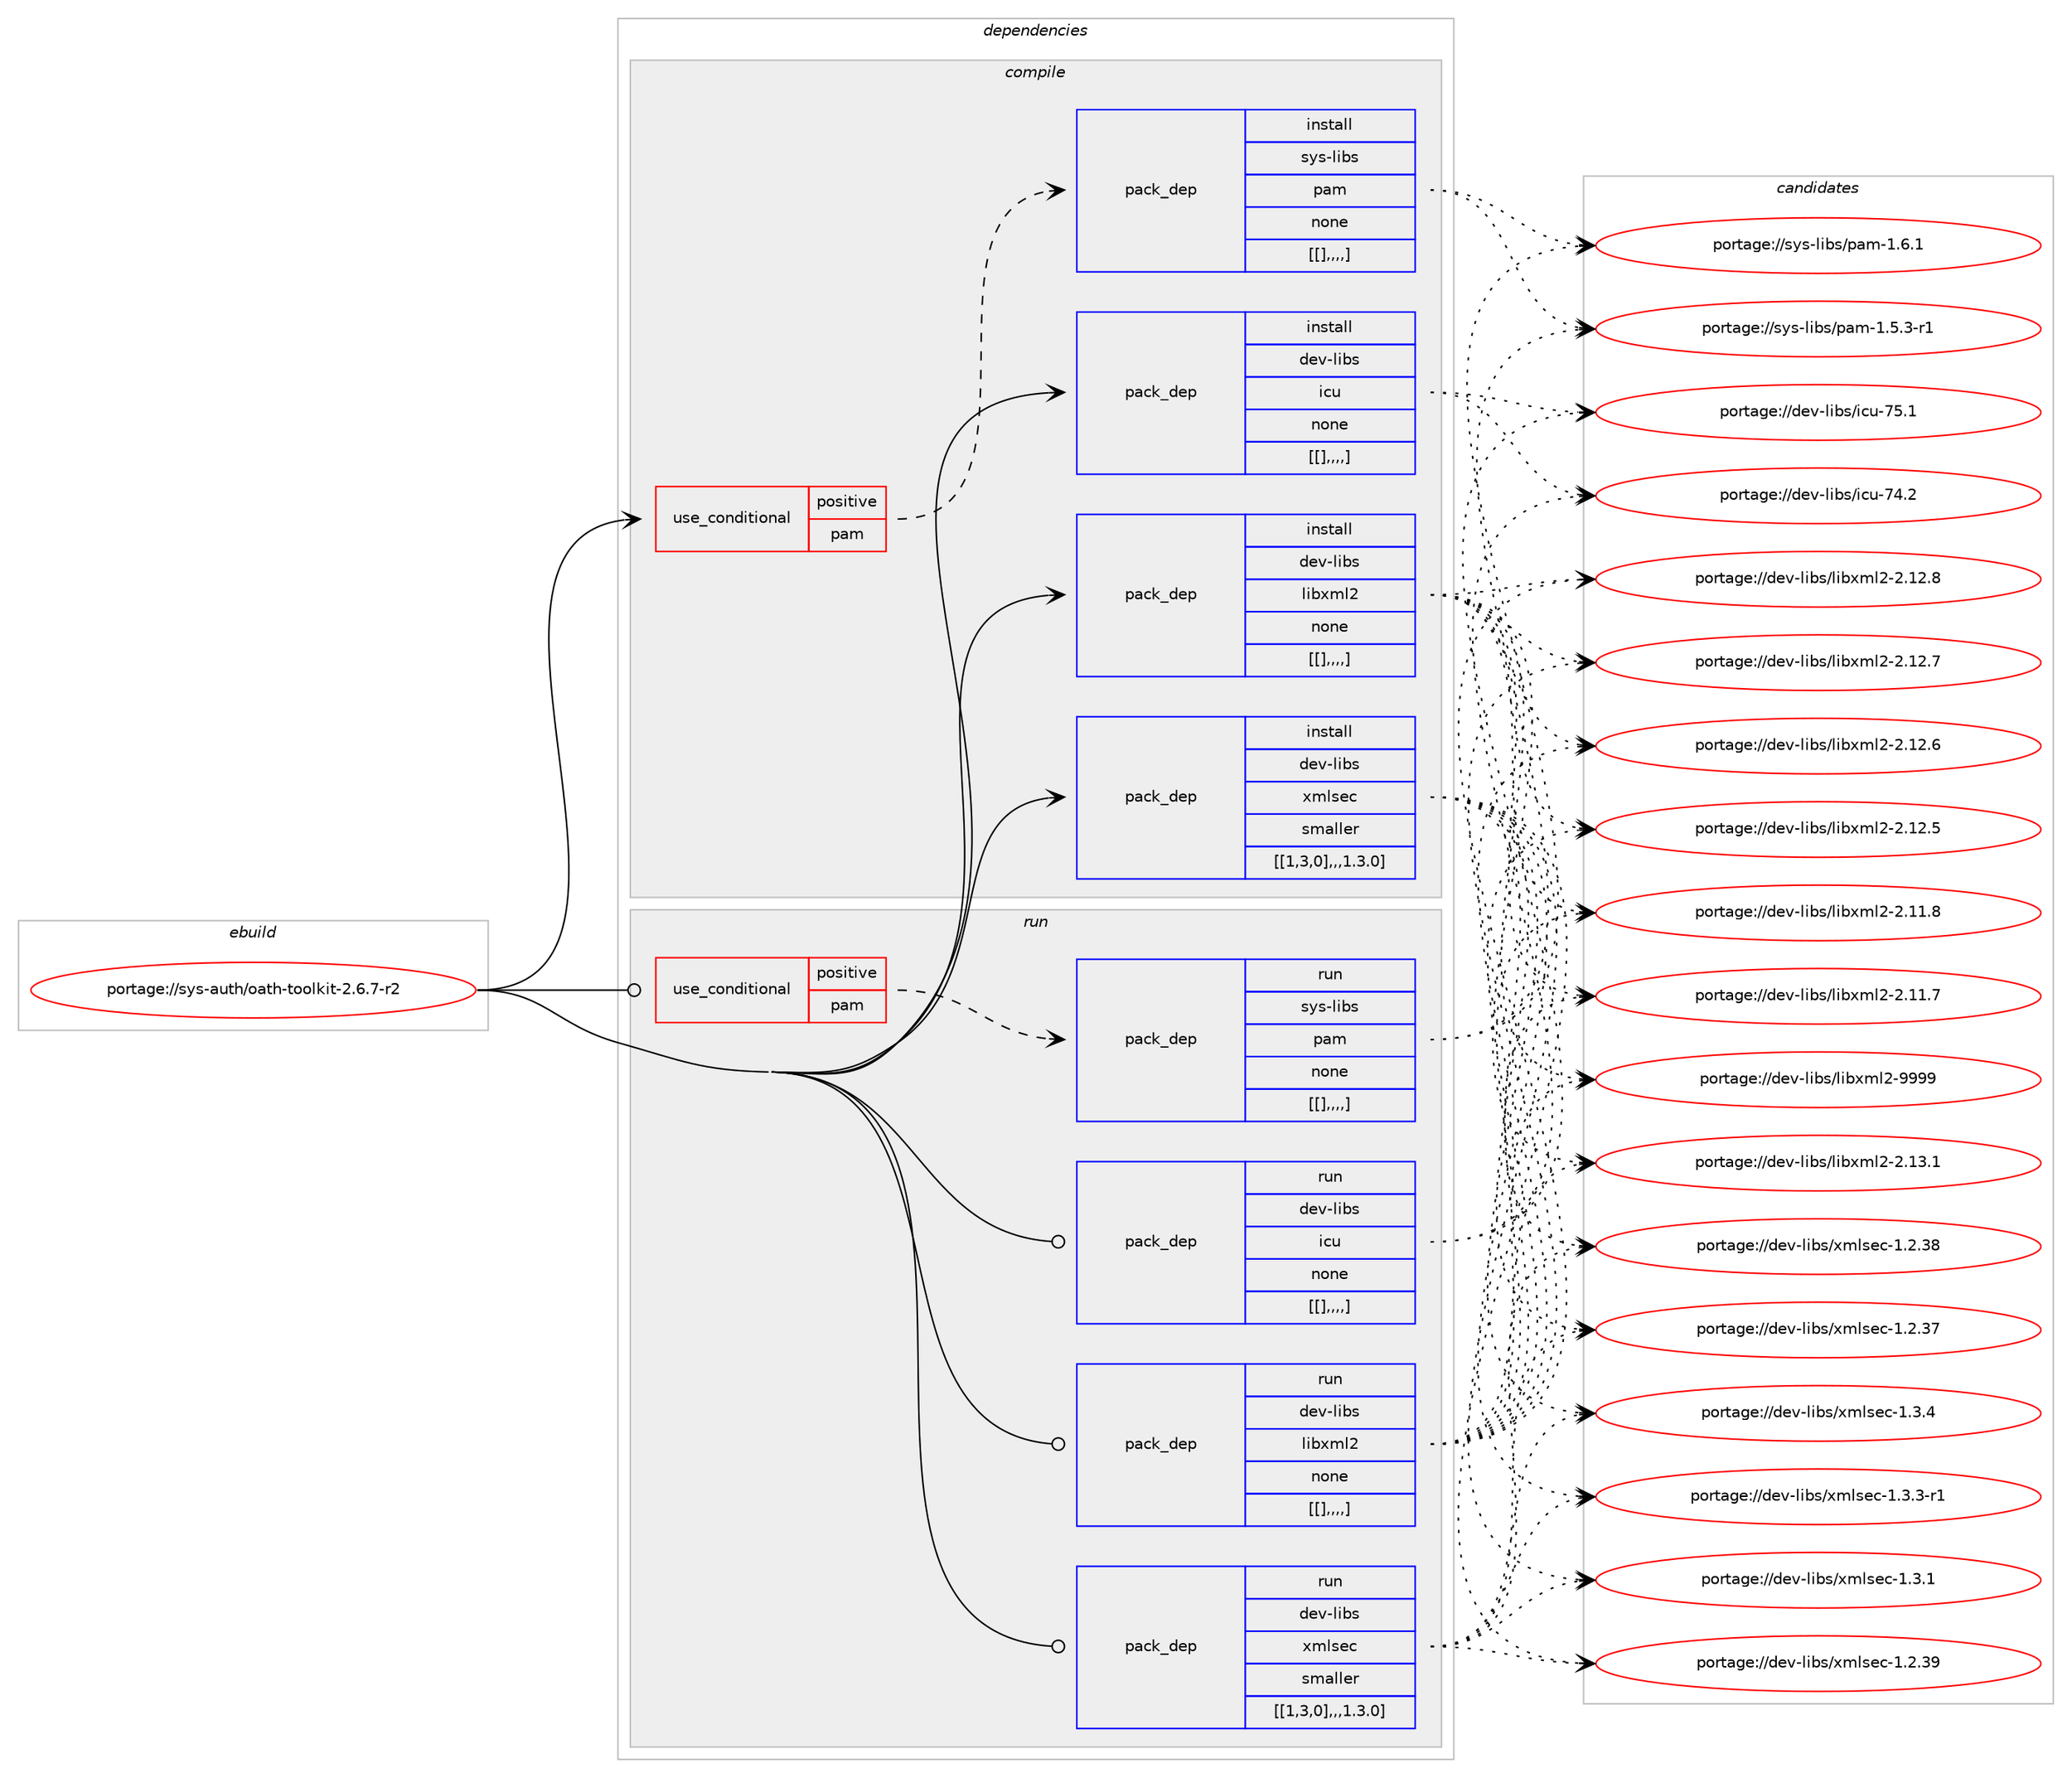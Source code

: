 digraph prolog {

# *************
# Graph options
# *************

newrank=true;
concentrate=true;
compound=true;
graph [rankdir=LR,fontname=Helvetica,fontsize=10,ranksep=1.5];#, ranksep=2.5, nodesep=0.2];
edge  [arrowhead=vee];
node  [fontname=Helvetica,fontsize=10];

# **********
# The ebuild
# **********

subgraph cluster_leftcol {
color=gray;
label=<<i>ebuild</i>>;
id [label="portage://sys-auth/oath-toolkit-2.6.7-r2", color=red, width=4, href="../sys-auth/oath-toolkit-2.6.7-r2.svg"];
}

# ****************
# The dependencies
# ****************

subgraph cluster_midcol {
color=gray;
label=<<i>dependencies</i>>;
subgraph cluster_compile {
fillcolor="#eeeeee";
style=filled;
label=<<i>compile</i>>;
subgraph cond117398 {
dependency443605 [label=<<TABLE BORDER="0" CELLBORDER="1" CELLSPACING="0" CELLPADDING="4"><TR><TD ROWSPAN="3" CELLPADDING="10">use_conditional</TD></TR><TR><TD>positive</TD></TR><TR><TD>pam</TD></TR></TABLE>>, shape=none, color=red];
subgraph pack323137 {
dependency443606 [label=<<TABLE BORDER="0" CELLBORDER="1" CELLSPACING="0" CELLPADDING="4" WIDTH="220"><TR><TD ROWSPAN="6" CELLPADDING="30">pack_dep</TD></TR><TR><TD WIDTH="110">install</TD></TR><TR><TD>sys-libs</TD></TR><TR><TD>pam</TD></TR><TR><TD>none</TD></TR><TR><TD>[[],,,,]</TD></TR></TABLE>>, shape=none, color=blue];
}
dependency443605:e -> dependency443606:w [weight=20,style="dashed",arrowhead="vee"];
}
id:e -> dependency443605:w [weight=20,style="solid",arrowhead="vee"];
subgraph pack323138 {
dependency443607 [label=<<TABLE BORDER="0" CELLBORDER="1" CELLSPACING="0" CELLPADDING="4" WIDTH="220"><TR><TD ROWSPAN="6" CELLPADDING="30">pack_dep</TD></TR><TR><TD WIDTH="110">install</TD></TR><TR><TD>dev-libs</TD></TR><TR><TD>icu</TD></TR><TR><TD>none</TD></TR><TR><TD>[[],,,,]</TD></TR></TABLE>>, shape=none, color=blue];
}
id:e -> dependency443607:w [weight=20,style="solid",arrowhead="vee"];
subgraph pack323139 {
dependency443608 [label=<<TABLE BORDER="0" CELLBORDER="1" CELLSPACING="0" CELLPADDING="4" WIDTH="220"><TR><TD ROWSPAN="6" CELLPADDING="30">pack_dep</TD></TR><TR><TD WIDTH="110">install</TD></TR><TR><TD>dev-libs</TD></TR><TR><TD>libxml2</TD></TR><TR><TD>none</TD></TR><TR><TD>[[],,,,]</TD></TR></TABLE>>, shape=none, color=blue];
}
id:e -> dependency443608:w [weight=20,style="solid",arrowhead="vee"];
subgraph pack323140 {
dependency443609 [label=<<TABLE BORDER="0" CELLBORDER="1" CELLSPACING="0" CELLPADDING="4" WIDTH="220"><TR><TD ROWSPAN="6" CELLPADDING="30">pack_dep</TD></TR><TR><TD WIDTH="110">install</TD></TR><TR><TD>dev-libs</TD></TR><TR><TD>xmlsec</TD></TR><TR><TD>smaller</TD></TR><TR><TD>[[1,3,0],,,1.3.0]</TD></TR></TABLE>>, shape=none, color=blue];
}
id:e -> dependency443609:w [weight=20,style="solid",arrowhead="vee"];
}
subgraph cluster_compileandrun {
fillcolor="#eeeeee";
style=filled;
label=<<i>compile and run</i>>;
}
subgraph cluster_run {
fillcolor="#eeeeee";
style=filled;
label=<<i>run</i>>;
subgraph cond117399 {
dependency443610 [label=<<TABLE BORDER="0" CELLBORDER="1" CELLSPACING="0" CELLPADDING="4"><TR><TD ROWSPAN="3" CELLPADDING="10">use_conditional</TD></TR><TR><TD>positive</TD></TR><TR><TD>pam</TD></TR></TABLE>>, shape=none, color=red];
subgraph pack323141 {
dependency443611 [label=<<TABLE BORDER="0" CELLBORDER="1" CELLSPACING="0" CELLPADDING="4" WIDTH="220"><TR><TD ROWSPAN="6" CELLPADDING="30">pack_dep</TD></TR><TR><TD WIDTH="110">run</TD></TR><TR><TD>sys-libs</TD></TR><TR><TD>pam</TD></TR><TR><TD>none</TD></TR><TR><TD>[[],,,,]</TD></TR></TABLE>>, shape=none, color=blue];
}
dependency443610:e -> dependency443611:w [weight=20,style="dashed",arrowhead="vee"];
}
id:e -> dependency443610:w [weight=20,style="solid",arrowhead="odot"];
subgraph pack323142 {
dependency443612 [label=<<TABLE BORDER="0" CELLBORDER="1" CELLSPACING="0" CELLPADDING="4" WIDTH="220"><TR><TD ROWSPAN="6" CELLPADDING="30">pack_dep</TD></TR><TR><TD WIDTH="110">run</TD></TR><TR><TD>dev-libs</TD></TR><TR><TD>icu</TD></TR><TR><TD>none</TD></TR><TR><TD>[[],,,,]</TD></TR></TABLE>>, shape=none, color=blue];
}
id:e -> dependency443612:w [weight=20,style="solid",arrowhead="odot"];
subgraph pack323143 {
dependency443613 [label=<<TABLE BORDER="0" CELLBORDER="1" CELLSPACING="0" CELLPADDING="4" WIDTH="220"><TR><TD ROWSPAN="6" CELLPADDING="30">pack_dep</TD></TR><TR><TD WIDTH="110">run</TD></TR><TR><TD>dev-libs</TD></TR><TR><TD>libxml2</TD></TR><TR><TD>none</TD></TR><TR><TD>[[],,,,]</TD></TR></TABLE>>, shape=none, color=blue];
}
id:e -> dependency443613:w [weight=20,style="solid",arrowhead="odot"];
subgraph pack323144 {
dependency443614 [label=<<TABLE BORDER="0" CELLBORDER="1" CELLSPACING="0" CELLPADDING="4" WIDTH="220"><TR><TD ROWSPAN="6" CELLPADDING="30">pack_dep</TD></TR><TR><TD WIDTH="110">run</TD></TR><TR><TD>dev-libs</TD></TR><TR><TD>xmlsec</TD></TR><TR><TD>smaller</TD></TR><TR><TD>[[1,3,0],,,1.3.0]</TD></TR></TABLE>>, shape=none, color=blue];
}
id:e -> dependency443614:w [weight=20,style="solid",arrowhead="odot"];
}
}

# **************
# The candidates
# **************

subgraph cluster_choices {
rank=same;
color=gray;
label=<<i>candidates</i>>;

subgraph choice323137 {
color=black;
nodesep=1;
choice11512111545108105981154711297109454946544649 [label="portage://sys-libs/pam-1.6.1", color=red, width=4,href="../sys-libs/pam-1.6.1.svg"];
choice115121115451081059811547112971094549465346514511449 [label="portage://sys-libs/pam-1.5.3-r1", color=red, width=4,href="../sys-libs/pam-1.5.3-r1.svg"];
dependency443606:e -> choice11512111545108105981154711297109454946544649:w [style=dotted,weight="100"];
dependency443606:e -> choice115121115451081059811547112971094549465346514511449:w [style=dotted,weight="100"];
}
subgraph choice323138 {
color=black;
nodesep=1;
choice100101118451081059811547105991174555534649 [label="portage://dev-libs/icu-75.1", color=red, width=4,href="../dev-libs/icu-75.1.svg"];
choice100101118451081059811547105991174555524650 [label="portage://dev-libs/icu-74.2", color=red, width=4,href="../dev-libs/icu-74.2.svg"];
dependency443607:e -> choice100101118451081059811547105991174555534649:w [style=dotted,weight="100"];
dependency443607:e -> choice100101118451081059811547105991174555524650:w [style=dotted,weight="100"];
}
subgraph choice323139 {
color=black;
nodesep=1;
choice10010111845108105981154710810598120109108504557575757 [label="portage://dev-libs/libxml2-9999", color=red, width=4,href="../dev-libs/libxml2-9999.svg"];
choice100101118451081059811547108105981201091085045504649514649 [label="portage://dev-libs/libxml2-2.13.1", color=red, width=4,href="../dev-libs/libxml2-2.13.1.svg"];
choice100101118451081059811547108105981201091085045504649504656 [label="portage://dev-libs/libxml2-2.12.8", color=red, width=4,href="../dev-libs/libxml2-2.12.8.svg"];
choice100101118451081059811547108105981201091085045504649504655 [label="portage://dev-libs/libxml2-2.12.7", color=red, width=4,href="../dev-libs/libxml2-2.12.7.svg"];
choice100101118451081059811547108105981201091085045504649504654 [label="portage://dev-libs/libxml2-2.12.6", color=red, width=4,href="../dev-libs/libxml2-2.12.6.svg"];
choice100101118451081059811547108105981201091085045504649504653 [label="portage://dev-libs/libxml2-2.12.5", color=red, width=4,href="../dev-libs/libxml2-2.12.5.svg"];
choice100101118451081059811547108105981201091085045504649494656 [label="portage://dev-libs/libxml2-2.11.8", color=red, width=4,href="../dev-libs/libxml2-2.11.8.svg"];
choice100101118451081059811547108105981201091085045504649494655 [label="portage://dev-libs/libxml2-2.11.7", color=red, width=4,href="../dev-libs/libxml2-2.11.7.svg"];
dependency443608:e -> choice10010111845108105981154710810598120109108504557575757:w [style=dotted,weight="100"];
dependency443608:e -> choice100101118451081059811547108105981201091085045504649514649:w [style=dotted,weight="100"];
dependency443608:e -> choice100101118451081059811547108105981201091085045504649504656:w [style=dotted,weight="100"];
dependency443608:e -> choice100101118451081059811547108105981201091085045504649504655:w [style=dotted,weight="100"];
dependency443608:e -> choice100101118451081059811547108105981201091085045504649504654:w [style=dotted,weight="100"];
dependency443608:e -> choice100101118451081059811547108105981201091085045504649504653:w [style=dotted,weight="100"];
dependency443608:e -> choice100101118451081059811547108105981201091085045504649494656:w [style=dotted,weight="100"];
dependency443608:e -> choice100101118451081059811547108105981201091085045504649494655:w [style=dotted,weight="100"];
}
subgraph choice323140 {
color=black;
nodesep=1;
choice10010111845108105981154712010910811510199454946514652 [label="portage://dev-libs/xmlsec-1.3.4", color=red, width=4,href="../dev-libs/xmlsec-1.3.4.svg"];
choice100101118451081059811547120109108115101994549465146514511449 [label="portage://dev-libs/xmlsec-1.3.3-r1", color=red, width=4,href="../dev-libs/xmlsec-1.3.3-r1.svg"];
choice10010111845108105981154712010910811510199454946514649 [label="portage://dev-libs/xmlsec-1.3.1", color=red, width=4,href="../dev-libs/xmlsec-1.3.1.svg"];
choice1001011184510810598115471201091081151019945494650465157 [label="portage://dev-libs/xmlsec-1.2.39", color=red, width=4,href="../dev-libs/xmlsec-1.2.39.svg"];
choice1001011184510810598115471201091081151019945494650465156 [label="portage://dev-libs/xmlsec-1.2.38", color=red, width=4,href="../dev-libs/xmlsec-1.2.38.svg"];
choice1001011184510810598115471201091081151019945494650465155 [label="portage://dev-libs/xmlsec-1.2.37", color=red, width=4,href="../dev-libs/xmlsec-1.2.37.svg"];
dependency443609:e -> choice10010111845108105981154712010910811510199454946514652:w [style=dotted,weight="100"];
dependency443609:e -> choice100101118451081059811547120109108115101994549465146514511449:w [style=dotted,weight="100"];
dependency443609:e -> choice10010111845108105981154712010910811510199454946514649:w [style=dotted,weight="100"];
dependency443609:e -> choice1001011184510810598115471201091081151019945494650465157:w [style=dotted,weight="100"];
dependency443609:e -> choice1001011184510810598115471201091081151019945494650465156:w [style=dotted,weight="100"];
dependency443609:e -> choice1001011184510810598115471201091081151019945494650465155:w [style=dotted,weight="100"];
}
subgraph choice323141 {
color=black;
nodesep=1;
choice11512111545108105981154711297109454946544649 [label="portage://sys-libs/pam-1.6.1", color=red, width=4,href="../sys-libs/pam-1.6.1.svg"];
choice115121115451081059811547112971094549465346514511449 [label="portage://sys-libs/pam-1.5.3-r1", color=red, width=4,href="../sys-libs/pam-1.5.3-r1.svg"];
dependency443611:e -> choice11512111545108105981154711297109454946544649:w [style=dotted,weight="100"];
dependency443611:e -> choice115121115451081059811547112971094549465346514511449:w [style=dotted,weight="100"];
}
subgraph choice323142 {
color=black;
nodesep=1;
choice100101118451081059811547105991174555534649 [label="portage://dev-libs/icu-75.1", color=red, width=4,href="../dev-libs/icu-75.1.svg"];
choice100101118451081059811547105991174555524650 [label="portage://dev-libs/icu-74.2", color=red, width=4,href="../dev-libs/icu-74.2.svg"];
dependency443612:e -> choice100101118451081059811547105991174555534649:w [style=dotted,weight="100"];
dependency443612:e -> choice100101118451081059811547105991174555524650:w [style=dotted,weight="100"];
}
subgraph choice323143 {
color=black;
nodesep=1;
choice10010111845108105981154710810598120109108504557575757 [label="portage://dev-libs/libxml2-9999", color=red, width=4,href="../dev-libs/libxml2-9999.svg"];
choice100101118451081059811547108105981201091085045504649514649 [label="portage://dev-libs/libxml2-2.13.1", color=red, width=4,href="../dev-libs/libxml2-2.13.1.svg"];
choice100101118451081059811547108105981201091085045504649504656 [label="portage://dev-libs/libxml2-2.12.8", color=red, width=4,href="../dev-libs/libxml2-2.12.8.svg"];
choice100101118451081059811547108105981201091085045504649504655 [label="portage://dev-libs/libxml2-2.12.7", color=red, width=4,href="../dev-libs/libxml2-2.12.7.svg"];
choice100101118451081059811547108105981201091085045504649504654 [label="portage://dev-libs/libxml2-2.12.6", color=red, width=4,href="../dev-libs/libxml2-2.12.6.svg"];
choice100101118451081059811547108105981201091085045504649504653 [label="portage://dev-libs/libxml2-2.12.5", color=red, width=4,href="../dev-libs/libxml2-2.12.5.svg"];
choice100101118451081059811547108105981201091085045504649494656 [label="portage://dev-libs/libxml2-2.11.8", color=red, width=4,href="../dev-libs/libxml2-2.11.8.svg"];
choice100101118451081059811547108105981201091085045504649494655 [label="portage://dev-libs/libxml2-2.11.7", color=red, width=4,href="../dev-libs/libxml2-2.11.7.svg"];
dependency443613:e -> choice10010111845108105981154710810598120109108504557575757:w [style=dotted,weight="100"];
dependency443613:e -> choice100101118451081059811547108105981201091085045504649514649:w [style=dotted,weight="100"];
dependency443613:e -> choice100101118451081059811547108105981201091085045504649504656:w [style=dotted,weight="100"];
dependency443613:e -> choice100101118451081059811547108105981201091085045504649504655:w [style=dotted,weight="100"];
dependency443613:e -> choice100101118451081059811547108105981201091085045504649504654:w [style=dotted,weight="100"];
dependency443613:e -> choice100101118451081059811547108105981201091085045504649504653:w [style=dotted,weight="100"];
dependency443613:e -> choice100101118451081059811547108105981201091085045504649494656:w [style=dotted,weight="100"];
dependency443613:e -> choice100101118451081059811547108105981201091085045504649494655:w [style=dotted,weight="100"];
}
subgraph choice323144 {
color=black;
nodesep=1;
choice10010111845108105981154712010910811510199454946514652 [label="portage://dev-libs/xmlsec-1.3.4", color=red, width=4,href="../dev-libs/xmlsec-1.3.4.svg"];
choice100101118451081059811547120109108115101994549465146514511449 [label="portage://dev-libs/xmlsec-1.3.3-r1", color=red, width=4,href="../dev-libs/xmlsec-1.3.3-r1.svg"];
choice10010111845108105981154712010910811510199454946514649 [label="portage://dev-libs/xmlsec-1.3.1", color=red, width=4,href="../dev-libs/xmlsec-1.3.1.svg"];
choice1001011184510810598115471201091081151019945494650465157 [label="portage://dev-libs/xmlsec-1.2.39", color=red, width=4,href="../dev-libs/xmlsec-1.2.39.svg"];
choice1001011184510810598115471201091081151019945494650465156 [label="portage://dev-libs/xmlsec-1.2.38", color=red, width=4,href="../dev-libs/xmlsec-1.2.38.svg"];
choice1001011184510810598115471201091081151019945494650465155 [label="portage://dev-libs/xmlsec-1.2.37", color=red, width=4,href="../dev-libs/xmlsec-1.2.37.svg"];
dependency443614:e -> choice10010111845108105981154712010910811510199454946514652:w [style=dotted,weight="100"];
dependency443614:e -> choice100101118451081059811547120109108115101994549465146514511449:w [style=dotted,weight="100"];
dependency443614:e -> choice10010111845108105981154712010910811510199454946514649:w [style=dotted,weight="100"];
dependency443614:e -> choice1001011184510810598115471201091081151019945494650465157:w [style=dotted,weight="100"];
dependency443614:e -> choice1001011184510810598115471201091081151019945494650465156:w [style=dotted,weight="100"];
dependency443614:e -> choice1001011184510810598115471201091081151019945494650465155:w [style=dotted,weight="100"];
}
}

}
